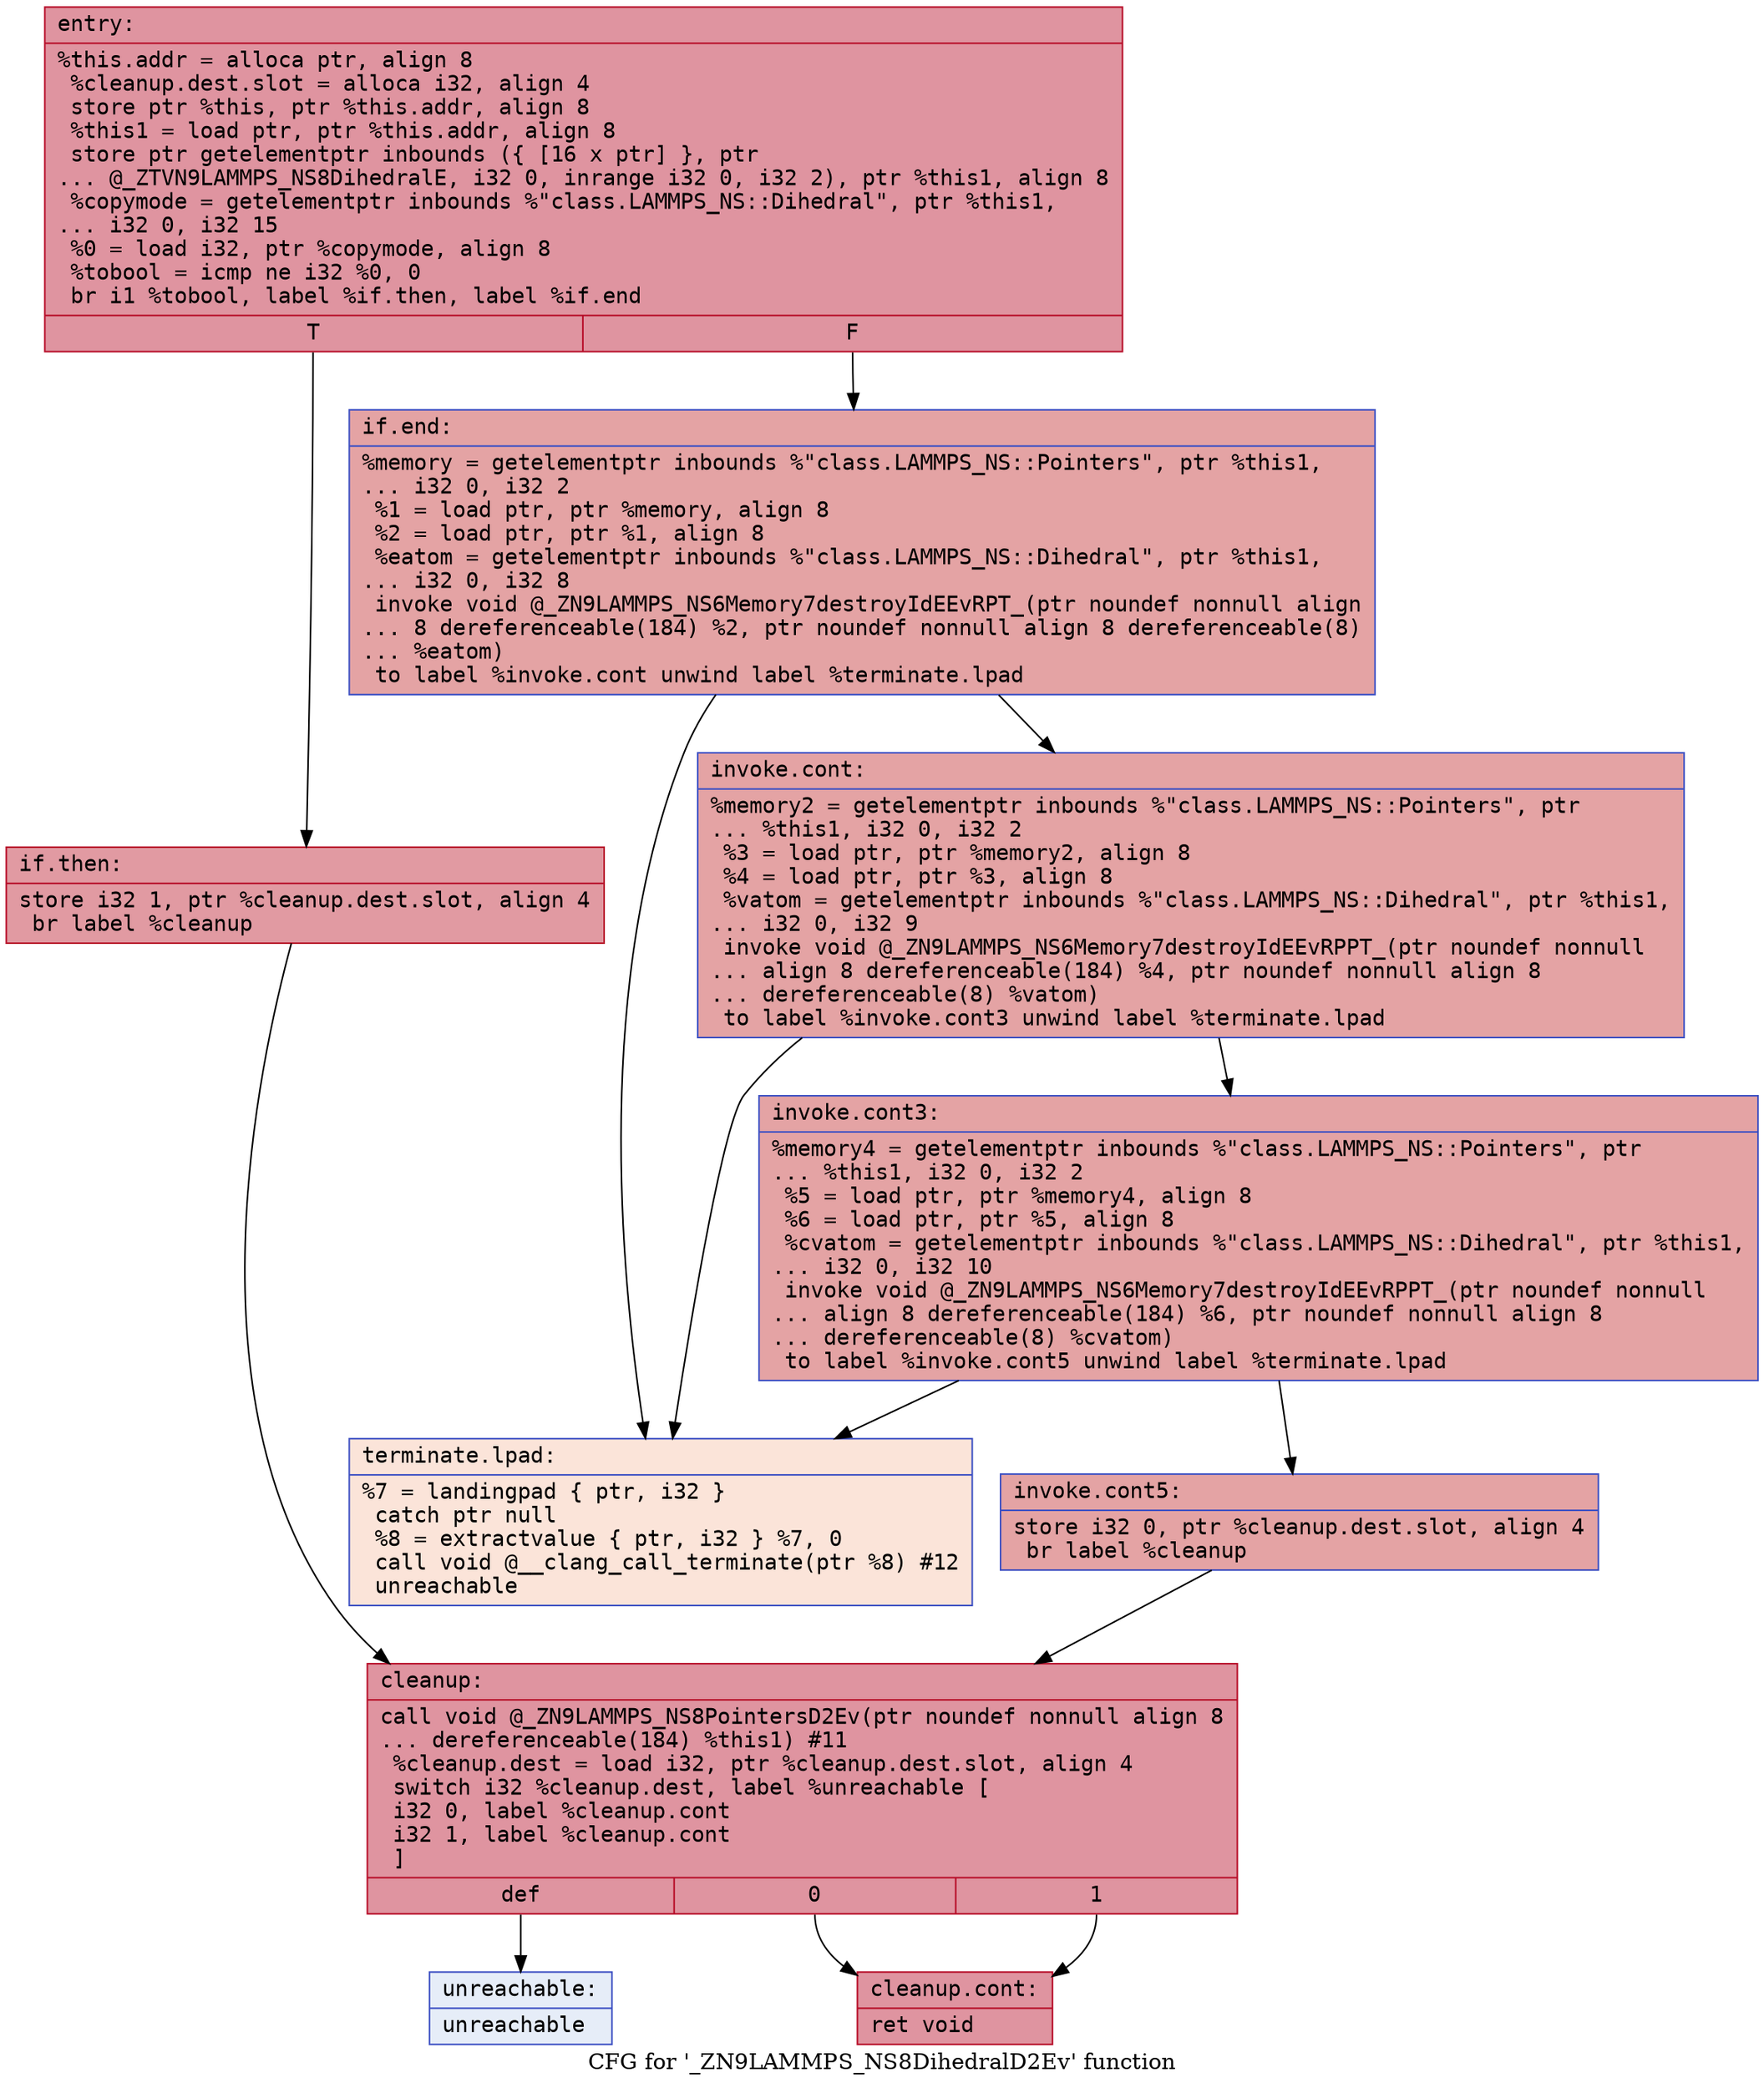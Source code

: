 digraph "CFG for '_ZN9LAMMPS_NS8DihedralD2Ev' function" {
	label="CFG for '_ZN9LAMMPS_NS8DihedralD2Ev' function";

	Node0x55fe70d15cb0 [shape=record,color="#b70d28ff", style=filled, fillcolor="#b70d2870" fontname="Courier",label="{entry:\l|  %this.addr = alloca ptr, align 8\l  %cleanup.dest.slot = alloca i32, align 4\l  store ptr %this, ptr %this.addr, align 8\l  %this1 = load ptr, ptr %this.addr, align 8\l  store ptr getelementptr inbounds (\{ [16 x ptr] \}, ptr\l... @_ZTVN9LAMMPS_NS8DihedralE, i32 0, inrange i32 0, i32 2), ptr %this1, align 8\l  %copymode = getelementptr inbounds %\"class.LAMMPS_NS::Dihedral\", ptr %this1,\l... i32 0, i32 15\l  %0 = load i32, ptr %copymode, align 8\l  %tobool = icmp ne i32 %0, 0\l  br i1 %tobool, label %if.then, label %if.end\l|{<s0>T|<s1>F}}"];
	Node0x55fe70d15cb0:s0 -> Node0x55fe70d161f0[tooltip="entry -> if.then\nProbability 62.50%" ];
	Node0x55fe70d15cb0:s1 -> Node0x55fe70d16260[tooltip="entry -> if.end\nProbability 37.50%" ];
	Node0x55fe70d161f0 [shape=record,color="#b70d28ff", style=filled, fillcolor="#bb1b2c70" fontname="Courier",label="{if.then:\l|  store i32 1, ptr %cleanup.dest.slot, align 4\l  br label %cleanup\l}"];
	Node0x55fe70d161f0 -> Node0x55fe70d16480[tooltip="if.then -> cleanup\nProbability 100.00%" ];
	Node0x55fe70d16260 [shape=record,color="#3d50c3ff", style=filled, fillcolor="#c32e3170" fontname="Courier",label="{if.end:\l|  %memory = getelementptr inbounds %\"class.LAMMPS_NS::Pointers\", ptr %this1,\l... i32 0, i32 2\l  %1 = load ptr, ptr %memory, align 8\l  %2 = load ptr, ptr %1, align 8\l  %eatom = getelementptr inbounds %\"class.LAMMPS_NS::Dihedral\", ptr %this1,\l... i32 0, i32 8\l  invoke void @_ZN9LAMMPS_NS6Memory7destroyIdEEvRPT_(ptr noundef nonnull align\l... 8 dereferenceable(184) %2, ptr noundef nonnull align 8 dereferenceable(8)\l... %eatom)\l          to label %invoke.cont unwind label %terminate.lpad\l}"];
	Node0x55fe70d16260 -> Node0x55fe70d16820[tooltip="if.end -> invoke.cont\nProbability 100.00%" ];
	Node0x55fe70d16260 -> Node0x55fe70d0fd40[tooltip="if.end -> terminate.lpad\nProbability 0.00%" ];
	Node0x55fe70d16820 [shape=record,color="#3d50c3ff", style=filled, fillcolor="#c32e3170" fontname="Courier",label="{invoke.cont:\l|  %memory2 = getelementptr inbounds %\"class.LAMMPS_NS::Pointers\", ptr\l... %this1, i32 0, i32 2\l  %3 = load ptr, ptr %memory2, align 8\l  %4 = load ptr, ptr %3, align 8\l  %vatom = getelementptr inbounds %\"class.LAMMPS_NS::Dihedral\", ptr %this1,\l... i32 0, i32 9\l  invoke void @_ZN9LAMMPS_NS6Memory7destroyIdEEvRPPT_(ptr noundef nonnull\l... align 8 dereferenceable(184) %4, ptr noundef nonnull align 8\l... dereferenceable(8) %vatom)\l          to label %invoke.cont3 unwind label %terminate.lpad\l}"];
	Node0x55fe70d16820 -> Node0x55fe70d16f90[tooltip="invoke.cont -> invoke.cont3\nProbability 100.00%" ];
	Node0x55fe70d16820 -> Node0x55fe70d0fd40[tooltip="invoke.cont -> terminate.lpad\nProbability 0.00%" ];
	Node0x55fe70d16f90 [shape=record,color="#3d50c3ff", style=filled, fillcolor="#c32e3170" fontname="Courier",label="{invoke.cont3:\l|  %memory4 = getelementptr inbounds %\"class.LAMMPS_NS::Pointers\", ptr\l... %this1, i32 0, i32 2\l  %5 = load ptr, ptr %memory4, align 8\l  %6 = load ptr, ptr %5, align 8\l  %cvatom = getelementptr inbounds %\"class.LAMMPS_NS::Dihedral\", ptr %this1,\l... i32 0, i32 10\l  invoke void @_ZN9LAMMPS_NS6Memory7destroyIdEEvRPPT_(ptr noundef nonnull\l... align 8 dereferenceable(184) %6, ptr noundef nonnull align 8\l... dereferenceable(8) %cvatom)\l          to label %invoke.cont5 unwind label %terminate.lpad\l}"];
	Node0x55fe70d16f90 -> Node0x55fe70d17530[tooltip="invoke.cont3 -> invoke.cont5\nProbability 100.00%" ];
	Node0x55fe70d16f90 -> Node0x55fe70d0fd40[tooltip="invoke.cont3 -> terminate.lpad\nProbability 0.00%" ];
	Node0x55fe70d17530 [shape=record,color="#3d50c3ff", style=filled, fillcolor="#c32e3170" fontname="Courier",label="{invoke.cont5:\l|  store i32 0, ptr %cleanup.dest.slot, align 4\l  br label %cleanup\l}"];
	Node0x55fe70d17530 -> Node0x55fe70d16480[tooltip="invoke.cont5 -> cleanup\nProbability 100.00%" ];
	Node0x55fe70d16480 [shape=record,color="#b70d28ff", style=filled, fillcolor="#b70d2870" fontname="Courier",label="{cleanup:\l|  call void @_ZN9LAMMPS_NS8PointersD2Ev(ptr noundef nonnull align 8\l... dereferenceable(184) %this1) #11\l  %cleanup.dest = load i32, ptr %cleanup.dest.slot, align 4\l  switch i32 %cleanup.dest, label %unreachable [\l    i32 0, label %cleanup.cont\l    i32 1, label %cleanup.cont\l  ]\l|{<s0>def|<s1>0|<s2>1}}"];
	Node0x55fe70d16480:s0 -> Node0x55fe70d179f0[tooltip="cleanup -> unreachable\nProbability 0.00%" ];
	Node0x55fe70d16480:s1 -> Node0x55fe70d17a40[tooltip="cleanup -> cleanup.cont\nProbability 100.00%" ];
	Node0x55fe70d16480:s2 -> Node0x55fe70d17a40[tooltip="cleanup -> cleanup.cont\nProbability 100.00%" ];
	Node0x55fe70d17a40 [shape=record,color="#b70d28ff", style=filled, fillcolor="#b70d2870" fontname="Courier",label="{cleanup.cont:\l|  ret void\l}"];
	Node0x55fe70d0fd40 [shape=record,color="#3d50c3ff", style=filled, fillcolor="#f5c1a970" fontname="Courier",label="{terminate.lpad:\l|  %7 = landingpad \{ ptr, i32 \}\l          catch ptr null\l  %8 = extractvalue \{ ptr, i32 \} %7, 0\l  call void @__clang_call_terminate(ptr %8) #12\l  unreachable\l}"];
	Node0x55fe70d179f0 [shape=record,color="#3d50c3ff", style=filled, fillcolor="#c7d7f070" fontname="Courier",label="{unreachable:\l|  unreachable\l}"];
}
